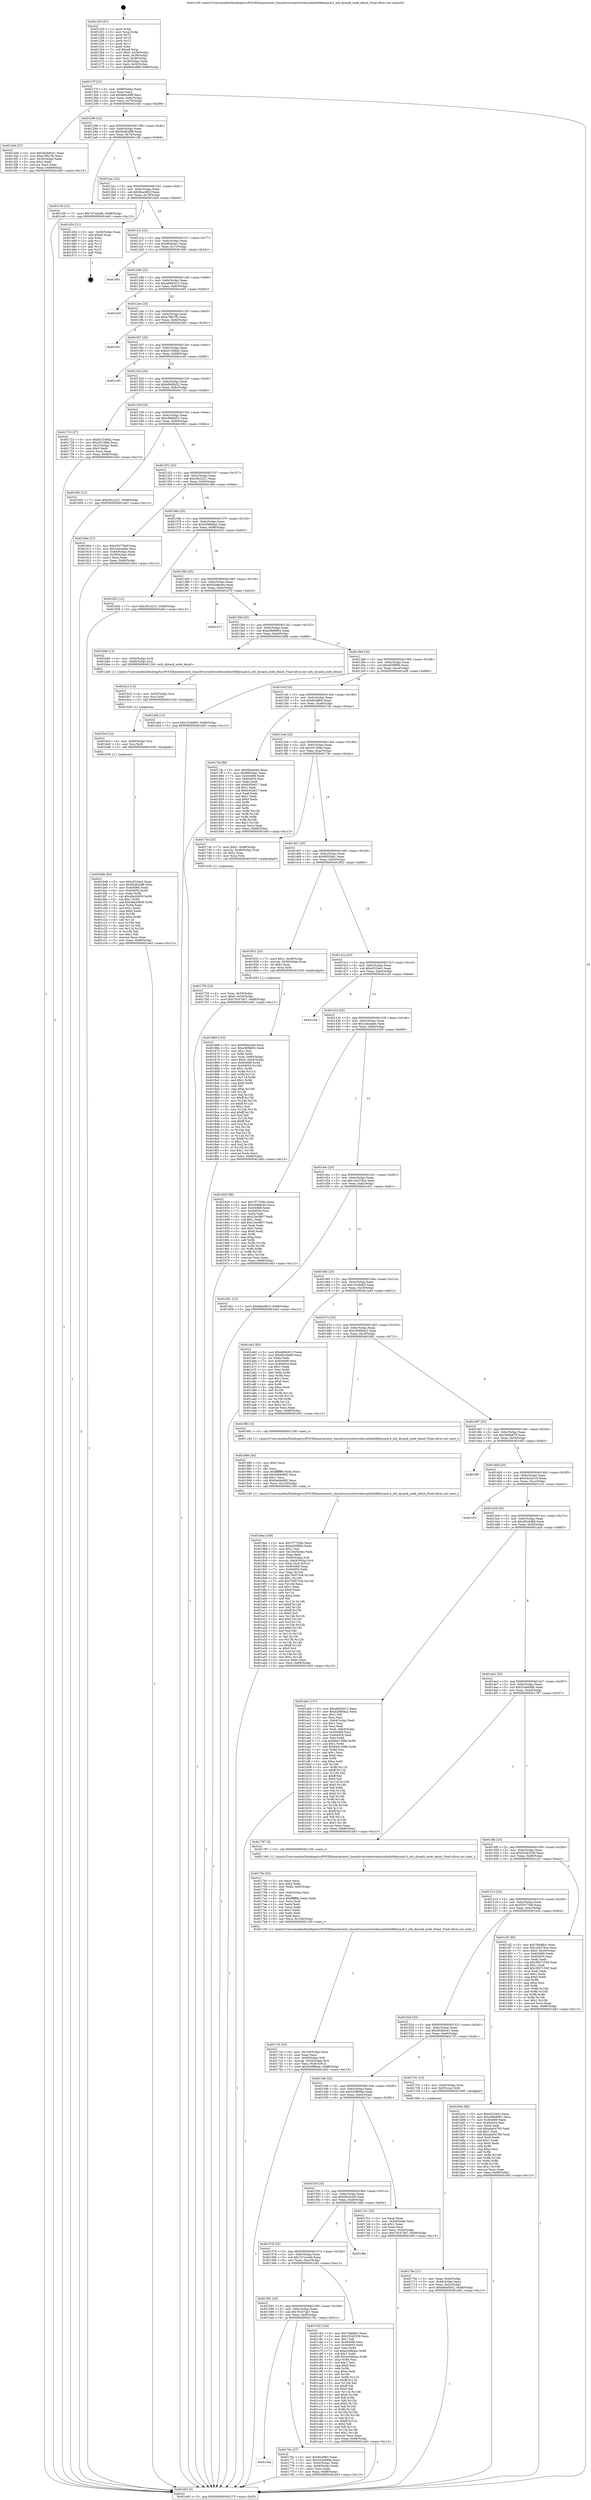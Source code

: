 digraph "0x401250" {
  label = "0x401250 (/mnt/c/Users/mathe/Desktop/tcc/POCII/binaries/extr_linuxdriversnetwirelessathath9kdynack.h_ath_dynack_node_deinit_Final-ollvm.out::main(0))"
  labelloc = "t"
  node[shape=record]

  Entry [label="",width=0.3,height=0.3,shape=circle,fillcolor=black,style=filled]
  "0x40127f" [label="{
     0x40127f [23]\l
     | [instrs]\l
     &nbsp;&nbsp;0x40127f \<+3\>: mov -0x68(%rbp),%eax\l
     &nbsp;&nbsp;0x401282 \<+2\>: mov %eax,%ecx\l
     &nbsp;&nbsp;0x401284 \<+6\>: sub $0x8e6cd9ff,%ecx\l
     &nbsp;&nbsp;0x40128a \<+3\>: mov %eax,-0x6c(%rbp)\l
     &nbsp;&nbsp;0x40128d \<+3\>: mov %ecx,-0x70(%rbp)\l
     &nbsp;&nbsp;0x401290 \<+6\>: je 00000000004015e6 \<main+0x396\>\l
  }"]
  "0x4015e6" [label="{
     0x4015e6 [27]\l
     | [instrs]\l
     &nbsp;&nbsp;0x4015e6 \<+5\>: mov $0x563b9c41,%eax\l
     &nbsp;&nbsp;0x4015eb \<+5\>: mov $0xa7f8a7fb,%ecx\l
     &nbsp;&nbsp;0x4015f0 \<+3\>: mov -0x30(%rbp),%edx\l
     &nbsp;&nbsp;0x4015f3 \<+3\>: cmp $0x2,%edx\l
     &nbsp;&nbsp;0x4015f6 \<+3\>: cmovne %ecx,%eax\l
     &nbsp;&nbsp;0x4015f9 \<+3\>: mov %eax,-0x68(%rbp)\l
     &nbsp;&nbsp;0x4015fc \<+5\>: jmp 0000000000401e63 \<main+0xc13\>\l
  }"]
  "0x401296" [label="{
     0x401296 [22]\l
     | [instrs]\l
     &nbsp;&nbsp;0x401296 \<+5\>: jmp 000000000040129b \<main+0x4b\>\l
     &nbsp;&nbsp;0x40129b \<+3\>: mov -0x6c(%rbp),%eax\l
     &nbsp;&nbsp;0x40129e \<+5\>: sub $0x92db3df8,%eax\l
     &nbsp;&nbsp;0x4012a3 \<+3\>: mov %eax,-0x74(%rbp)\l
     &nbsp;&nbsp;0x4012a6 \<+6\>: je 0000000000401c39 \<main+0x9e9\>\l
  }"]
  "0x401e63" [label="{
     0x401e63 [5]\l
     | [instrs]\l
     &nbsp;&nbsp;0x401e63 \<+5\>: jmp 000000000040127f \<main+0x2f\>\l
  }"]
  "0x401250" [label="{
     0x401250 [47]\l
     | [instrs]\l
     &nbsp;&nbsp;0x401250 \<+1\>: push %rbp\l
     &nbsp;&nbsp;0x401251 \<+3\>: mov %rsp,%rbp\l
     &nbsp;&nbsp;0x401254 \<+2\>: push %r15\l
     &nbsp;&nbsp;0x401256 \<+2\>: push %r14\l
     &nbsp;&nbsp;0x401258 \<+2\>: push %r13\l
     &nbsp;&nbsp;0x40125a \<+2\>: push %r12\l
     &nbsp;&nbsp;0x40125c \<+1\>: push %rbx\l
     &nbsp;&nbsp;0x40125d \<+7\>: sub $0xe8,%rsp\l
     &nbsp;&nbsp;0x401264 \<+7\>: movl $0x0,-0x34(%rbp)\l
     &nbsp;&nbsp;0x40126b \<+3\>: mov %edi,-0x38(%rbp)\l
     &nbsp;&nbsp;0x40126e \<+4\>: mov %rsi,-0x40(%rbp)\l
     &nbsp;&nbsp;0x401272 \<+3\>: mov -0x38(%rbp),%edi\l
     &nbsp;&nbsp;0x401275 \<+3\>: mov %edi,-0x30(%rbp)\l
     &nbsp;&nbsp;0x401278 \<+7\>: movl $0x8e6cd9ff,-0x68(%rbp)\l
  }"]
  Exit [label="",width=0.3,height=0.3,shape=circle,fillcolor=black,style=filled,peripheries=2]
  "0x401c39" [label="{
     0x401c39 [12]\l
     | [instrs]\l
     &nbsp;&nbsp;0x401c39 \<+7\>: movl $0x747acb4b,-0x68(%rbp)\l
     &nbsp;&nbsp;0x401c40 \<+5\>: jmp 0000000000401e63 \<main+0xc13\>\l
  }"]
  "0x4012ac" [label="{
     0x4012ac [22]\l
     | [instrs]\l
     &nbsp;&nbsp;0x4012ac \<+5\>: jmp 00000000004012b1 \<main+0x61\>\l
     &nbsp;&nbsp;0x4012b1 \<+3\>: mov -0x6c(%rbp),%eax\l
     &nbsp;&nbsp;0x4012b4 \<+5\>: sub $0x9bac861f,%eax\l
     &nbsp;&nbsp;0x4012b9 \<+3\>: mov %eax,-0x78(%rbp)\l
     &nbsp;&nbsp;0x4012bc \<+6\>: je 0000000000401d5d \<main+0xb0d\>\l
  }"]
  "0x401bdb" [label="{
     0x401bdb [94]\l
     | [instrs]\l
     &nbsp;&nbsp;0x401bdb \<+5\>: mov $0xe533de3,%eax\l
     &nbsp;&nbsp;0x401be0 \<+5\>: mov $0x92db3df8,%ecx\l
     &nbsp;&nbsp;0x401be5 \<+7\>: mov 0x404068,%edx\l
     &nbsp;&nbsp;0x401bec \<+8\>: mov 0x404054,%r8d\l
     &nbsp;&nbsp;0x401bf4 \<+3\>: mov %edx,%r9d\l
     &nbsp;&nbsp;0x401bf7 \<+7\>: sub $0x48a20659,%r9d\l
     &nbsp;&nbsp;0x401bfe \<+4\>: sub $0x1,%r9d\l
     &nbsp;&nbsp;0x401c02 \<+7\>: add $0x48a20659,%r9d\l
     &nbsp;&nbsp;0x401c09 \<+4\>: imul %r9d,%edx\l
     &nbsp;&nbsp;0x401c0d \<+3\>: and $0x1,%edx\l
     &nbsp;&nbsp;0x401c10 \<+3\>: cmp $0x0,%edx\l
     &nbsp;&nbsp;0x401c13 \<+4\>: sete %r10b\l
     &nbsp;&nbsp;0x401c17 \<+4\>: cmp $0xa,%r8d\l
     &nbsp;&nbsp;0x401c1b \<+4\>: setl %r11b\l
     &nbsp;&nbsp;0x401c1f \<+3\>: mov %r10b,%bl\l
     &nbsp;&nbsp;0x401c22 \<+3\>: and %r11b,%bl\l
     &nbsp;&nbsp;0x401c25 \<+3\>: xor %r11b,%r10b\l
     &nbsp;&nbsp;0x401c28 \<+3\>: or %r10b,%bl\l
     &nbsp;&nbsp;0x401c2b \<+3\>: test $0x1,%bl\l
     &nbsp;&nbsp;0x401c2e \<+3\>: cmovne %ecx,%eax\l
     &nbsp;&nbsp;0x401c31 \<+3\>: mov %eax,-0x68(%rbp)\l
     &nbsp;&nbsp;0x401c34 \<+5\>: jmp 0000000000401e63 \<main+0xc13\>\l
  }"]
  "0x401d5d" [label="{
     0x401d5d [21]\l
     | [instrs]\l
     &nbsp;&nbsp;0x401d5d \<+3\>: mov -0x34(%rbp),%eax\l
     &nbsp;&nbsp;0x401d60 \<+7\>: add $0xe8,%rsp\l
     &nbsp;&nbsp;0x401d67 \<+1\>: pop %rbx\l
     &nbsp;&nbsp;0x401d68 \<+2\>: pop %r12\l
     &nbsp;&nbsp;0x401d6a \<+2\>: pop %r13\l
     &nbsp;&nbsp;0x401d6c \<+2\>: pop %r14\l
     &nbsp;&nbsp;0x401d6e \<+2\>: pop %r15\l
     &nbsp;&nbsp;0x401d70 \<+1\>: pop %rbp\l
     &nbsp;&nbsp;0x401d71 \<+1\>: ret\l
  }"]
  "0x4012c2" [label="{
     0x4012c2 [22]\l
     | [instrs]\l
     &nbsp;&nbsp;0x4012c2 \<+5\>: jmp 00000000004012c7 \<main+0x77\>\l
     &nbsp;&nbsp;0x4012c7 \<+3\>: mov -0x6c(%rbp),%eax\l
     &nbsp;&nbsp;0x4012ca \<+5\>: sub $0x9fc6cea1,%eax\l
     &nbsp;&nbsp;0x4012cf \<+3\>: mov %eax,-0x7c(%rbp)\l
     &nbsp;&nbsp;0x4012d2 \<+6\>: je 0000000000401691 \<main+0x441\>\l
  }"]
  "0x401bcf" [label="{
     0x401bcf [12]\l
     | [instrs]\l
     &nbsp;&nbsp;0x401bcf \<+4\>: mov -0x60(%rbp),%rsi\l
     &nbsp;&nbsp;0x401bd3 \<+3\>: mov %rsi,%rdi\l
     &nbsp;&nbsp;0x401bd6 \<+5\>: call 0000000000401030 \<free@plt\>\l
     | [calls]\l
     &nbsp;&nbsp;0x401030 \{1\} (unknown)\l
  }"]
  "0x401691" [label="{
     0x401691\l
  }", style=dashed]
  "0x4012d8" [label="{
     0x4012d8 [22]\l
     | [instrs]\l
     &nbsp;&nbsp;0x4012d8 \<+5\>: jmp 00000000004012dd \<main+0x8d\>\l
     &nbsp;&nbsp;0x4012dd \<+3\>: mov -0x6c(%rbp),%eax\l
     &nbsp;&nbsp;0x4012e0 \<+5\>: sub $0xa66dc612,%eax\l
     &nbsp;&nbsp;0x4012e5 \<+3\>: mov %eax,-0x80(%rbp)\l
     &nbsp;&nbsp;0x4012e8 \<+6\>: je 0000000000401e05 \<main+0xbb5\>\l
  }"]
  "0x401bc3" [label="{
     0x401bc3 [12]\l
     | [instrs]\l
     &nbsp;&nbsp;0x401bc3 \<+4\>: mov -0x50(%rbp),%rsi\l
     &nbsp;&nbsp;0x401bc7 \<+3\>: mov %rsi,%rdi\l
     &nbsp;&nbsp;0x401bca \<+5\>: call 0000000000401030 \<free@plt\>\l
     | [calls]\l
     &nbsp;&nbsp;0x401030 \{1\} (unknown)\l
  }"]
  "0x401e05" [label="{
     0x401e05\l
  }", style=dashed]
  "0x4012ee" [label="{
     0x4012ee [25]\l
     | [instrs]\l
     &nbsp;&nbsp;0x4012ee \<+5\>: jmp 00000000004012f3 \<main+0xa3\>\l
     &nbsp;&nbsp;0x4012f3 \<+3\>: mov -0x6c(%rbp),%eax\l
     &nbsp;&nbsp;0x4012f6 \<+5\>: sub $0xa7f8a7fb,%eax\l
     &nbsp;&nbsp;0x4012fb \<+6\>: mov %eax,-0x84(%rbp)\l
     &nbsp;&nbsp;0x401301 \<+6\>: je 0000000000401601 \<main+0x3b1\>\l
  }"]
  "0x4019ae" [label="{
     0x4019ae [168]\l
     | [instrs]\l
     &nbsp;&nbsp;0x4019ae \<+5\>: mov $0x7f77556c,%ecx\l
     &nbsp;&nbsp;0x4019b3 \<+5\>: mov $0xe63f9f5b,%edx\l
     &nbsp;&nbsp;0x4019b8 \<+3\>: mov $0x1,%sil\l
     &nbsp;&nbsp;0x4019bb \<+6\>: mov -0x104(%rbp),%edi\l
     &nbsp;&nbsp;0x4019c1 \<+3\>: imul %eax,%edi\l
     &nbsp;&nbsp;0x4019c4 \<+4\>: mov -0x60(%rbp),%r8\l
     &nbsp;&nbsp;0x4019c8 \<+4\>: movslq -0x64(%rbp),%r9\l
     &nbsp;&nbsp;0x4019cc \<+4\>: mov %edi,(%r8,%r9,4)\l
     &nbsp;&nbsp;0x4019d0 \<+7\>: mov 0x404068,%eax\l
     &nbsp;&nbsp;0x4019d7 \<+7\>: mov 0x404054,%edi\l
     &nbsp;&nbsp;0x4019de \<+3\>: mov %eax,%r10d\l
     &nbsp;&nbsp;0x4019e1 \<+7\>: sub $0x70d575c6,%r10d\l
     &nbsp;&nbsp;0x4019e8 \<+4\>: sub $0x1,%r10d\l
     &nbsp;&nbsp;0x4019ec \<+7\>: add $0x70d575c6,%r10d\l
     &nbsp;&nbsp;0x4019f3 \<+4\>: imul %r10d,%eax\l
     &nbsp;&nbsp;0x4019f7 \<+3\>: and $0x1,%eax\l
     &nbsp;&nbsp;0x4019fa \<+3\>: cmp $0x0,%eax\l
     &nbsp;&nbsp;0x4019fd \<+4\>: sete %r11b\l
     &nbsp;&nbsp;0x401a01 \<+3\>: cmp $0xa,%edi\l
     &nbsp;&nbsp;0x401a04 \<+3\>: setl %bl\l
     &nbsp;&nbsp;0x401a07 \<+3\>: mov %r11b,%r14b\l
     &nbsp;&nbsp;0x401a0a \<+4\>: xor $0xff,%r14b\l
     &nbsp;&nbsp;0x401a0e \<+3\>: mov %bl,%r15b\l
     &nbsp;&nbsp;0x401a11 \<+4\>: xor $0xff,%r15b\l
     &nbsp;&nbsp;0x401a15 \<+4\>: xor $0x0,%sil\l
     &nbsp;&nbsp;0x401a19 \<+3\>: mov %r14b,%r12b\l
     &nbsp;&nbsp;0x401a1c \<+4\>: and $0x0,%r12b\l
     &nbsp;&nbsp;0x401a20 \<+3\>: and %sil,%r11b\l
     &nbsp;&nbsp;0x401a23 \<+3\>: mov %r15b,%r13b\l
     &nbsp;&nbsp;0x401a26 \<+4\>: and $0x0,%r13b\l
     &nbsp;&nbsp;0x401a2a \<+3\>: and %sil,%bl\l
     &nbsp;&nbsp;0x401a2d \<+3\>: or %r11b,%r12b\l
     &nbsp;&nbsp;0x401a30 \<+3\>: or %bl,%r13b\l
     &nbsp;&nbsp;0x401a33 \<+3\>: xor %r13b,%r12b\l
     &nbsp;&nbsp;0x401a36 \<+3\>: or %r15b,%r14b\l
     &nbsp;&nbsp;0x401a39 \<+4\>: xor $0xff,%r14b\l
     &nbsp;&nbsp;0x401a3d \<+4\>: or $0x0,%sil\l
     &nbsp;&nbsp;0x401a41 \<+3\>: and %sil,%r14b\l
     &nbsp;&nbsp;0x401a44 \<+3\>: or %r14b,%r12b\l
     &nbsp;&nbsp;0x401a47 \<+4\>: test $0x1,%r12b\l
     &nbsp;&nbsp;0x401a4b \<+3\>: cmovne %edx,%ecx\l
     &nbsp;&nbsp;0x401a4e \<+3\>: mov %ecx,-0x68(%rbp)\l
     &nbsp;&nbsp;0x401a51 \<+5\>: jmp 0000000000401e63 \<main+0xc13\>\l
  }"]
  "0x401601" [label="{
     0x401601\l
  }", style=dashed]
  "0x401307" [label="{
     0x401307 [25]\l
     | [instrs]\l
     &nbsp;&nbsp;0x401307 \<+5\>: jmp 000000000040130c \<main+0xbc\>\l
     &nbsp;&nbsp;0x40130c \<+3\>: mov -0x6c(%rbp),%eax\l
     &nbsp;&nbsp;0x40130f \<+5\>: sub $0xb51548d2,%eax\l
     &nbsp;&nbsp;0x401314 \<+6\>: mov %eax,-0x88(%rbp)\l
     &nbsp;&nbsp;0x40131a \<+6\>: je 0000000000401c45 \<main+0x9f5\>\l
  }"]
  "0x401986" [label="{
     0x401986 [40]\l
     | [instrs]\l
     &nbsp;&nbsp;0x401986 \<+5\>: mov $0x2,%ecx\l
     &nbsp;&nbsp;0x40198b \<+1\>: cltd\l
     &nbsp;&nbsp;0x40198c \<+2\>: idiv %ecx\l
     &nbsp;&nbsp;0x40198e \<+6\>: imul $0xfffffffe,%edx,%ecx\l
     &nbsp;&nbsp;0x401994 \<+6\>: add $0x5ed4e982,%ecx\l
     &nbsp;&nbsp;0x40199a \<+3\>: add $0x1,%ecx\l
     &nbsp;&nbsp;0x40199d \<+6\>: sub $0x5ed4e982,%ecx\l
     &nbsp;&nbsp;0x4019a3 \<+6\>: mov %ecx,-0x104(%rbp)\l
     &nbsp;&nbsp;0x4019a9 \<+5\>: call 0000000000401160 \<next_i\>\l
     | [calls]\l
     &nbsp;&nbsp;0x401160 \{1\} (/mnt/c/Users/mathe/Desktop/tcc/POCII/binaries/extr_linuxdriversnetwirelessathath9kdynack.h_ath_dynack_node_deinit_Final-ollvm.out::next_i)\l
  }"]
  "0x401c45" [label="{
     0x401c45\l
  }", style=dashed]
  "0x401320" [label="{
     0x401320 [25]\l
     | [instrs]\l
     &nbsp;&nbsp;0x401320 \<+5\>: jmp 0000000000401325 \<main+0xd5\>\l
     &nbsp;&nbsp;0x401325 \<+3\>: mov -0x6c(%rbp),%eax\l
     &nbsp;&nbsp;0x401328 \<+5\>: sub $0xbfd45b52,%eax\l
     &nbsp;&nbsp;0x40132d \<+6\>: mov %eax,-0x8c(%rbp)\l
     &nbsp;&nbsp;0x401333 \<+6\>: je 0000000000401723 \<main+0x4d3\>\l
  }"]
  "0x401869" [label="{
     0x401869 [153]\l
     | [instrs]\l
     &nbsp;&nbsp;0x401869 \<+5\>: mov $0x6f4cbcb0,%ecx\l
     &nbsp;&nbsp;0x40186e \<+5\>: mov $0xc90fb652,%edx\l
     &nbsp;&nbsp;0x401873 \<+3\>: mov $0x1,%sil\l
     &nbsp;&nbsp;0x401876 \<+3\>: xor %r8d,%r8d\l
     &nbsp;&nbsp;0x401879 \<+4\>: mov %rax,-0x60(%rbp)\l
     &nbsp;&nbsp;0x40187d \<+7\>: movl $0x0,-0x64(%rbp)\l
     &nbsp;&nbsp;0x401884 \<+8\>: mov 0x404068,%r9d\l
     &nbsp;&nbsp;0x40188c \<+8\>: mov 0x404054,%r10d\l
     &nbsp;&nbsp;0x401894 \<+4\>: sub $0x1,%r8d\l
     &nbsp;&nbsp;0x401898 \<+3\>: mov %r9d,%r11d\l
     &nbsp;&nbsp;0x40189b \<+3\>: add %r8d,%r11d\l
     &nbsp;&nbsp;0x40189e \<+4\>: imul %r11d,%r9d\l
     &nbsp;&nbsp;0x4018a2 \<+4\>: and $0x1,%r9d\l
     &nbsp;&nbsp;0x4018a6 \<+4\>: cmp $0x0,%r9d\l
     &nbsp;&nbsp;0x4018aa \<+3\>: sete %bl\l
     &nbsp;&nbsp;0x4018ad \<+4\>: cmp $0xa,%r10d\l
     &nbsp;&nbsp;0x4018b1 \<+4\>: setl %r14b\l
     &nbsp;&nbsp;0x4018b5 \<+3\>: mov %bl,%r15b\l
     &nbsp;&nbsp;0x4018b8 \<+4\>: xor $0xff,%r15b\l
     &nbsp;&nbsp;0x4018bc \<+3\>: mov %r14b,%r12b\l
     &nbsp;&nbsp;0x4018bf \<+4\>: xor $0xff,%r12b\l
     &nbsp;&nbsp;0x4018c3 \<+4\>: xor $0x1,%sil\l
     &nbsp;&nbsp;0x4018c7 \<+3\>: mov %r15b,%r13b\l
     &nbsp;&nbsp;0x4018ca \<+4\>: and $0xff,%r13b\l
     &nbsp;&nbsp;0x4018ce \<+3\>: and %sil,%bl\l
     &nbsp;&nbsp;0x4018d1 \<+3\>: mov %r12b,%al\l
     &nbsp;&nbsp;0x4018d4 \<+2\>: and $0xff,%al\l
     &nbsp;&nbsp;0x4018d6 \<+3\>: and %sil,%r14b\l
     &nbsp;&nbsp;0x4018d9 \<+3\>: or %bl,%r13b\l
     &nbsp;&nbsp;0x4018dc \<+3\>: or %r14b,%al\l
     &nbsp;&nbsp;0x4018df \<+3\>: xor %al,%r13b\l
     &nbsp;&nbsp;0x4018e2 \<+3\>: or %r12b,%r15b\l
     &nbsp;&nbsp;0x4018e5 \<+4\>: xor $0xff,%r15b\l
     &nbsp;&nbsp;0x4018e9 \<+4\>: or $0x1,%sil\l
     &nbsp;&nbsp;0x4018ed \<+3\>: and %sil,%r15b\l
     &nbsp;&nbsp;0x4018f0 \<+3\>: or %r15b,%r13b\l
     &nbsp;&nbsp;0x4018f3 \<+4\>: test $0x1,%r13b\l
     &nbsp;&nbsp;0x4018f7 \<+3\>: cmovne %edx,%ecx\l
     &nbsp;&nbsp;0x4018fa \<+3\>: mov %ecx,-0x68(%rbp)\l
     &nbsp;&nbsp;0x4018fd \<+5\>: jmp 0000000000401e63 \<main+0xc13\>\l
  }"]
  "0x401723" [label="{
     0x401723 [27]\l
     | [instrs]\l
     &nbsp;&nbsp;0x401723 \<+5\>: mov $0xb51548d2,%eax\l
     &nbsp;&nbsp;0x401728 \<+5\>: mov $0x201368a,%ecx\l
     &nbsp;&nbsp;0x40172d \<+3\>: mov -0x2c(%rbp),%edx\l
     &nbsp;&nbsp;0x401730 \<+3\>: cmp $0x0,%edx\l
     &nbsp;&nbsp;0x401733 \<+3\>: cmove %ecx,%eax\l
     &nbsp;&nbsp;0x401736 \<+3\>: mov %eax,-0x68(%rbp)\l
     &nbsp;&nbsp;0x401739 \<+5\>: jmp 0000000000401e63 \<main+0xc13\>\l
  }"]
  "0x401339" [label="{
     0x401339 [25]\l
     | [instrs]\l
     &nbsp;&nbsp;0x401339 \<+5\>: jmp 000000000040133e \<main+0xee\>\l
     &nbsp;&nbsp;0x40133e \<+3\>: mov -0x6c(%rbp),%eax\l
     &nbsp;&nbsp;0x401341 \<+5\>: sub $0xc90fb652,%eax\l
     &nbsp;&nbsp;0x401346 \<+6\>: mov %eax,-0x90(%rbp)\l
     &nbsp;&nbsp;0x40134c \<+6\>: je 0000000000401902 \<main+0x6b2\>\l
  }"]
  "0x4017c0" [label="{
     0x4017c0 [33]\l
     | [instrs]\l
     &nbsp;&nbsp;0x4017c0 \<+6\>: mov -0x100(%rbp),%ecx\l
     &nbsp;&nbsp;0x4017c6 \<+3\>: imul %eax,%ecx\l
     &nbsp;&nbsp;0x4017c9 \<+4\>: mov -0x50(%rbp),%r8\l
     &nbsp;&nbsp;0x4017cd \<+4\>: movslq -0x54(%rbp),%r9\l
     &nbsp;&nbsp;0x4017d1 \<+4\>: mov %ecx,(%r8,%r9,4)\l
     &nbsp;&nbsp;0x4017d5 \<+7\>: movl $0x5c0980ae,-0x68(%rbp)\l
     &nbsp;&nbsp;0x4017dc \<+5\>: jmp 0000000000401e63 \<main+0xc13\>\l
  }"]
  "0x401902" [label="{
     0x401902 [12]\l
     | [instrs]\l
     &nbsp;&nbsp;0x401902 \<+7\>: movl $0xcf5c2221,-0x68(%rbp)\l
     &nbsp;&nbsp;0x401909 \<+5\>: jmp 0000000000401e63 \<main+0xc13\>\l
  }"]
  "0x401352" [label="{
     0x401352 [25]\l
     | [instrs]\l
     &nbsp;&nbsp;0x401352 \<+5\>: jmp 0000000000401357 \<main+0x107\>\l
     &nbsp;&nbsp;0x401357 \<+3\>: mov -0x6c(%rbp),%eax\l
     &nbsp;&nbsp;0x40135a \<+5\>: sub $0xcf5c2221,%eax\l
     &nbsp;&nbsp;0x40135f \<+6\>: mov %eax,-0x94(%rbp)\l
     &nbsp;&nbsp;0x401365 \<+6\>: je 000000000040190e \<main+0x6be\>\l
  }"]
  "0x40178c" [label="{
     0x40178c [52]\l
     | [instrs]\l
     &nbsp;&nbsp;0x40178c \<+2\>: xor %ecx,%ecx\l
     &nbsp;&nbsp;0x40178e \<+5\>: mov $0x2,%edx\l
     &nbsp;&nbsp;0x401793 \<+6\>: mov %edx,-0xfc(%rbp)\l
     &nbsp;&nbsp;0x401799 \<+1\>: cltd\l
     &nbsp;&nbsp;0x40179a \<+6\>: mov -0xfc(%rbp),%esi\l
     &nbsp;&nbsp;0x4017a0 \<+2\>: idiv %esi\l
     &nbsp;&nbsp;0x4017a2 \<+6\>: imul $0xfffffffe,%edx,%edx\l
     &nbsp;&nbsp;0x4017a8 \<+2\>: mov %ecx,%edi\l
     &nbsp;&nbsp;0x4017aa \<+2\>: sub %edx,%edi\l
     &nbsp;&nbsp;0x4017ac \<+2\>: mov %ecx,%edx\l
     &nbsp;&nbsp;0x4017ae \<+3\>: sub $0x1,%edx\l
     &nbsp;&nbsp;0x4017b1 \<+2\>: add %edx,%edi\l
     &nbsp;&nbsp;0x4017b3 \<+2\>: sub %edi,%ecx\l
     &nbsp;&nbsp;0x4017b5 \<+6\>: mov %ecx,-0x100(%rbp)\l
     &nbsp;&nbsp;0x4017bb \<+5\>: call 0000000000401160 \<next_i\>\l
     | [calls]\l
     &nbsp;&nbsp;0x401160 \{1\} (/mnt/c/Users/mathe/Desktop/tcc/POCII/binaries/extr_linuxdriversnetwirelessathath9kdynack.h_ath_dynack_node_deinit_Final-ollvm.out::next_i)\l
  }"]
  "0x40190e" [label="{
     0x40190e [27]\l
     | [instrs]\l
     &nbsp;&nbsp;0x40190e \<+5\>: mov $0x5597784f,%eax\l
     &nbsp;&nbsp;0x401913 \<+5\>: mov $0x1adcaade,%ecx\l
     &nbsp;&nbsp;0x401918 \<+3\>: mov -0x64(%rbp),%edx\l
     &nbsp;&nbsp;0x40191b \<+3\>: cmp -0x58(%rbp),%edx\l
     &nbsp;&nbsp;0x40191e \<+3\>: cmovl %ecx,%eax\l
     &nbsp;&nbsp;0x401921 \<+3\>: mov %eax,-0x68(%rbp)\l
     &nbsp;&nbsp;0x401924 \<+5\>: jmp 0000000000401e63 \<main+0xc13\>\l
  }"]
  "0x40136b" [label="{
     0x40136b [25]\l
     | [instrs]\l
     &nbsp;&nbsp;0x40136b \<+5\>: jmp 0000000000401370 \<main+0x120\>\l
     &nbsp;&nbsp;0x401370 \<+3\>: mov -0x6c(%rbp),%eax\l
     &nbsp;&nbsp;0x401373 \<+5\>: sub $0xd2886da2,%eax\l
     &nbsp;&nbsp;0x401378 \<+6\>: mov %eax,-0x98(%rbp)\l
     &nbsp;&nbsp;0x40137e \<+6\>: je 0000000000401b52 \<main+0x902\>\l
  }"]
  "0x4015aa" [label="{
     0x4015aa\l
  }", style=dashed]
  "0x401b52" [label="{
     0x401b52 [12]\l
     | [instrs]\l
     &nbsp;&nbsp;0x401b52 \<+7\>: movl $0xcf5c2221,-0x68(%rbp)\l
     &nbsp;&nbsp;0x401b59 \<+5\>: jmp 0000000000401e63 \<main+0xc13\>\l
  }"]
  "0x401384" [label="{
     0x401384 [25]\l
     | [instrs]\l
     &nbsp;&nbsp;0x401384 \<+5\>: jmp 0000000000401389 \<main+0x139\>\l
     &nbsp;&nbsp;0x401389 \<+3\>: mov -0x6c(%rbp),%eax\l
     &nbsp;&nbsp;0x40138c \<+5\>: sub $0xd3a8e4ee,%eax\l
     &nbsp;&nbsp;0x401391 \<+6\>: mov %eax,-0x9c(%rbp)\l
     &nbsp;&nbsp;0x401397 \<+6\>: je 0000000000401d72 \<main+0xb22\>\l
  }"]
  "0x40176c" [label="{
     0x40176c [27]\l
     | [instrs]\l
     &nbsp;&nbsp;0x40176c \<+5\>: mov $0xfdc4ffe5,%eax\l
     &nbsp;&nbsp;0x401771 \<+5\>: mov $0x524e69db,%ecx\l
     &nbsp;&nbsp;0x401776 \<+3\>: mov -0x54(%rbp),%edx\l
     &nbsp;&nbsp;0x401779 \<+3\>: cmp -0x48(%rbp),%edx\l
     &nbsp;&nbsp;0x40177c \<+3\>: cmovl %ecx,%eax\l
     &nbsp;&nbsp;0x40177f \<+3\>: mov %eax,-0x68(%rbp)\l
     &nbsp;&nbsp;0x401782 \<+5\>: jmp 0000000000401e63 \<main+0xc13\>\l
  }"]
  "0x401d72" [label="{
     0x401d72\l
  }", style=dashed]
  "0x40139d" [label="{
     0x40139d [25]\l
     | [instrs]\l
     &nbsp;&nbsp;0x40139d \<+5\>: jmp 00000000004013a2 \<main+0x152\>\l
     &nbsp;&nbsp;0x4013a2 \<+3\>: mov -0x6c(%rbp),%eax\l
     &nbsp;&nbsp;0x4013a5 \<+5\>: sub $0xe08e8962,%eax\l
     &nbsp;&nbsp;0x4013aa \<+6\>: mov %eax,-0xa0(%rbp)\l
     &nbsp;&nbsp;0x4013b0 \<+6\>: je 0000000000401bb6 \<main+0x966\>\l
  }"]
  "0x401591" [label="{
     0x401591 [25]\l
     | [instrs]\l
     &nbsp;&nbsp;0x401591 \<+5\>: jmp 0000000000401596 \<main+0x346\>\l
     &nbsp;&nbsp;0x401596 \<+3\>: mov -0x6c(%rbp),%eax\l
     &nbsp;&nbsp;0x401599 \<+5\>: sub $0x79167ab7,%eax\l
     &nbsp;&nbsp;0x40159e \<+6\>: mov %eax,-0xf0(%rbp)\l
     &nbsp;&nbsp;0x4015a4 \<+6\>: je 000000000040176c \<main+0x51c\>\l
  }"]
  "0x401bb6" [label="{
     0x401bb6 [13]\l
     | [instrs]\l
     &nbsp;&nbsp;0x401bb6 \<+4\>: mov -0x50(%rbp),%rdi\l
     &nbsp;&nbsp;0x401bba \<+4\>: mov -0x60(%rbp),%rsi\l
     &nbsp;&nbsp;0x401bbe \<+5\>: call 0000000000401240 \<ath_dynack_node_deinit\>\l
     | [calls]\l
     &nbsp;&nbsp;0x401240 \{1\} (/mnt/c/Users/mathe/Desktop/tcc/POCII/binaries/extr_linuxdriversnetwirelessathath9kdynack.h_ath_dynack_node_deinit_Final-ollvm.out::ath_dynack_node_deinit)\l
  }"]
  "0x4013b6" [label="{
     0x4013b6 [25]\l
     | [instrs]\l
     &nbsp;&nbsp;0x4013b6 \<+5\>: jmp 00000000004013bb \<main+0x16b\>\l
     &nbsp;&nbsp;0x4013bb \<+3\>: mov -0x6c(%rbp),%eax\l
     &nbsp;&nbsp;0x4013be \<+5\>: sub $0xe63f9f5b,%eax\l
     &nbsp;&nbsp;0x4013c3 \<+6\>: mov %eax,-0xa4(%rbp)\l
     &nbsp;&nbsp;0x4013c9 \<+6\>: je 0000000000401a56 \<main+0x806\>\l
  }"]
  "0x401c62" [label="{
     0x401c62 [144]\l
     | [instrs]\l
     &nbsp;&nbsp;0x401c62 \<+5\>: mov $0x7befdfcc,%eax\l
     &nbsp;&nbsp;0x401c67 \<+5\>: mov $0x53342539,%ecx\l
     &nbsp;&nbsp;0x401c6c \<+2\>: mov $0x1,%dl\l
     &nbsp;&nbsp;0x401c6e \<+7\>: mov 0x404068,%esi\l
     &nbsp;&nbsp;0x401c75 \<+7\>: mov 0x404054,%edi\l
     &nbsp;&nbsp;0x401c7c \<+3\>: mov %esi,%r8d\l
     &nbsp;&nbsp;0x401c7f \<+7\>: sub $0xec0dbeac,%r8d\l
     &nbsp;&nbsp;0x401c86 \<+4\>: sub $0x1,%r8d\l
     &nbsp;&nbsp;0x401c8a \<+7\>: add $0xec0dbeac,%r8d\l
     &nbsp;&nbsp;0x401c91 \<+4\>: imul %r8d,%esi\l
     &nbsp;&nbsp;0x401c95 \<+3\>: and $0x1,%esi\l
     &nbsp;&nbsp;0x401c98 \<+3\>: cmp $0x0,%esi\l
     &nbsp;&nbsp;0x401c9b \<+4\>: sete %r9b\l
     &nbsp;&nbsp;0x401c9f \<+3\>: cmp $0xa,%edi\l
     &nbsp;&nbsp;0x401ca2 \<+4\>: setl %r10b\l
     &nbsp;&nbsp;0x401ca6 \<+3\>: mov %r9b,%r11b\l
     &nbsp;&nbsp;0x401ca9 \<+4\>: xor $0xff,%r11b\l
     &nbsp;&nbsp;0x401cad \<+3\>: mov %r10b,%bl\l
     &nbsp;&nbsp;0x401cb0 \<+3\>: xor $0xff,%bl\l
     &nbsp;&nbsp;0x401cb3 \<+3\>: xor $0x0,%dl\l
     &nbsp;&nbsp;0x401cb6 \<+3\>: mov %r11b,%r14b\l
     &nbsp;&nbsp;0x401cb9 \<+4\>: and $0x0,%r14b\l
     &nbsp;&nbsp;0x401cbd \<+3\>: and %dl,%r9b\l
     &nbsp;&nbsp;0x401cc0 \<+3\>: mov %bl,%r15b\l
     &nbsp;&nbsp;0x401cc3 \<+4\>: and $0x0,%r15b\l
     &nbsp;&nbsp;0x401cc7 \<+3\>: and %dl,%r10b\l
     &nbsp;&nbsp;0x401cca \<+3\>: or %r9b,%r14b\l
     &nbsp;&nbsp;0x401ccd \<+3\>: or %r10b,%r15b\l
     &nbsp;&nbsp;0x401cd0 \<+3\>: xor %r15b,%r14b\l
     &nbsp;&nbsp;0x401cd3 \<+3\>: or %bl,%r11b\l
     &nbsp;&nbsp;0x401cd6 \<+4\>: xor $0xff,%r11b\l
     &nbsp;&nbsp;0x401cda \<+3\>: or $0x0,%dl\l
     &nbsp;&nbsp;0x401cdd \<+3\>: and %dl,%r11b\l
     &nbsp;&nbsp;0x401ce0 \<+3\>: or %r11b,%r14b\l
     &nbsp;&nbsp;0x401ce3 \<+4\>: test $0x1,%r14b\l
     &nbsp;&nbsp;0x401ce7 \<+3\>: cmovne %ecx,%eax\l
     &nbsp;&nbsp;0x401cea \<+3\>: mov %eax,-0x68(%rbp)\l
     &nbsp;&nbsp;0x401ced \<+5\>: jmp 0000000000401e63 \<main+0xc13\>\l
  }"]
  "0x401a56" [label="{
     0x401a56 [12]\l
     | [instrs]\l
     &nbsp;&nbsp;0x401a56 \<+7\>: movl $0x1f1e6d65,-0x68(%rbp)\l
     &nbsp;&nbsp;0x401a5d \<+5\>: jmp 0000000000401e63 \<main+0xc13\>\l
  }"]
  "0x4013cf" [label="{
     0x4013cf [25]\l
     | [instrs]\l
     &nbsp;&nbsp;0x4013cf \<+5\>: jmp 00000000004013d4 \<main+0x184\>\l
     &nbsp;&nbsp;0x4013d4 \<+3\>: mov -0x6c(%rbp),%eax\l
     &nbsp;&nbsp;0x4013d7 \<+5\>: sub $0xfdc4ffe5,%eax\l
     &nbsp;&nbsp;0x4013dc \<+6\>: mov %eax,-0xa8(%rbp)\l
     &nbsp;&nbsp;0x4013e2 \<+6\>: je 00000000004017fa \<main+0x5aa\>\l
  }"]
  "0x401578" [label="{
     0x401578 [25]\l
     | [instrs]\l
     &nbsp;&nbsp;0x401578 \<+5\>: jmp 000000000040157d \<main+0x32d\>\l
     &nbsp;&nbsp;0x40157d \<+3\>: mov -0x6c(%rbp),%eax\l
     &nbsp;&nbsp;0x401580 \<+5\>: sub $0x747acb4b,%eax\l
     &nbsp;&nbsp;0x401585 \<+6\>: mov %eax,-0xec(%rbp)\l
     &nbsp;&nbsp;0x40158b \<+6\>: je 0000000000401c62 \<main+0xa12\>\l
  }"]
  "0x4017fa" [label="{
     0x4017fa [88]\l
     | [instrs]\l
     &nbsp;&nbsp;0x4017fa \<+5\>: mov $0x6f4cbcb0,%eax\l
     &nbsp;&nbsp;0x4017ff \<+5\>: mov $0x8855da1,%ecx\l
     &nbsp;&nbsp;0x401804 \<+7\>: mov 0x404068,%edx\l
     &nbsp;&nbsp;0x40180b \<+7\>: mov 0x404054,%esi\l
     &nbsp;&nbsp;0x401812 \<+2\>: mov %edx,%edi\l
     &nbsp;&nbsp;0x401814 \<+6\>: add $0xfc85a617,%edi\l
     &nbsp;&nbsp;0x40181a \<+3\>: sub $0x1,%edi\l
     &nbsp;&nbsp;0x40181d \<+6\>: sub $0xfc85a617,%edi\l
     &nbsp;&nbsp;0x401823 \<+3\>: imul %edi,%edx\l
     &nbsp;&nbsp;0x401826 \<+3\>: and $0x1,%edx\l
     &nbsp;&nbsp;0x401829 \<+3\>: cmp $0x0,%edx\l
     &nbsp;&nbsp;0x40182c \<+4\>: sete %r8b\l
     &nbsp;&nbsp;0x401830 \<+3\>: cmp $0xa,%esi\l
     &nbsp;&nbsp;0x401833 \<+4\>: setl %r9b\l
     &nbsp;&nbsp;0x401837 \<+3\>: mov %r8b,%r10b\l
     &nbsp;&nbsp;0x40183a \<+3\>: and %r9b,%r10b\l
     &nbsp;&nbsp;0x40183d \<+3\>: xor %r9b,%r8b\l
     &nbsp;&nbsp;0x401840 \<+3\>: or %r8b,%r10b\l
     &nbsp;&nbsp;0x401843 \<+4\>: test $0x1,%r10b\l
     &nbsp;&nbsp;0x401847 \<+3\>: cmovne %ecx,%eax\l
     &nbsp;&nbsp;0x40184a \<+3\>: mov %eax,-0x68(%rbp)\l
     &nbsp;&nbsp;0x40184d \<+5\>: jmp 0000000000401e63 \<main+0xc13\>\l
  }"]
  "0x4013e8" [label="{
     0x4013e8 [25]\l
     | [instrs]\l
     &nbsp;&nbsp;0x4013e8 \<+5\>: jmp 00000000004013ed \<main+0x19d\>\l
     &nbsp;&nbsp;0x4013ed \<+3\>: mov -0x6c(%rbp),%eax\l
     &nbsp;&nbsp;0x4013f0 \<+5\>: sub $0x201368a,%eax\l
     &nbsp;&nbsp;0x4013f5 \<+6\>: mov %eax,-0xac(%rbp)\l
     &nbsp;&nbsp;0x4013fb \<+6\>: je 000000000040173e \<main+0x4ee\>\l
  }"]
  "0x401d8a" [label="{
     0x401d8a\l
  }", style=dashed]
  "0x40173e" [label="{
     0x40173e [23]\l
     | [instrs]\l
     &nbsp;&nbsp;0x40173e \<+7\>: movl $0x1,-0x48(%rbp)\l
     &nbsp;&nbsp;0x401745 \<+4\>: movslq -0x48(%rbp),%rax\l
     &nbsp;&nbsp;0x401749 \<+4\>: shl $0x2,%rax\l
     &nbsp;&nbsp;0x40174d \<+3\>: mov %rax,%rdi\l
     &nbsp;&nbsp;0x401750 \<+5\>: call 0000000000401050 \<malloc@plt\>\l
     | [calls]\l
     &nbsp;&nbsp;0x401050 \{1\} (unknown)\l
  }"]
  "0x401401" [label="{
     0x401401 [25]\l
     | [instrs]\l
     &nbsp;&nbsp;0x401401 \<+5\>: jmp 0000000000401406 \<main+0x1b6\>\l
     &nbsp;&nbsp;0x401406 \<+3\>: mov -0x6c(%rbp),%eax\l
     &nbsp;&nbsp;0x401409 \<+5\>: sub $0x8855da1,%eax\l
     &nbsp;&nbsp;0x40140e \<+6\>: mov %eax,-0xb0(%rbp)\l
     &nbsp;&nbsp;0x401414 \<+6\>: je 0000000000401852 \<main+0x602\>\l
  }"]
  "0x40155f" [label="{
     0x40155f [25]\l
     | [instrs]\l
     &nbsp;&nbsp;0x40155f \<+5\>: jmp 0000000000401564 \<main+0x314\>\l
     &nbsp;&nbsp;0x401564 \<+3\>: mov -0x6c(%rbp),%eax\l
     &nbsp;&nbsp;0x401567 \<+5\>: sub $0x6f4cbcb0,%eax\l
     &nbsp;&nbsp;0x40156c \<+6\>: mov %eax,-0xe8(%rbp)\l
     &nbsp;&nbsp;0x401572 \<+6\>: je 0000000000401d8a \<main+0xb3a\>\l
  }"]
  "0x401852" [label="{
     0x401852 [23]\l
     | [instrs]\l
     &nbsp;&nbsp;0x401852 \<+7\>: movl $0x1,-0x58(%rbp)\l
     &nbsp;&nbsp;0x401859 \<+4\>: movslq -0x58(%rbp),%rax\l
     &nbsp;&nbsp;0x40185d \<+4\>: shl $0x2,%rax\l
     &nbsp;&nbsp;0x401861 \<+3\>: mov %rax,%rdi\l
     &nbsp;&nbsp;0x401864 \<+5\>: call 0000000000401050 \<malloc@plt\>\l
     | [calls]\l
     &nbsp;&nbsp;0x401050 \{1\} (unknown)\l
  }"]
  "0x40141a" [label="{
     0x40141a [25]\l
     | [instrs]\l
     &nbsp;&nbsp;0x40141a \<+5\>: jmp 000000000040141f \<main+0x1cf\>\l
     &nbsp;&nbsp;0x40141f \<+3\>: mov -0x6c(%rbp),%eax\l
     &nbsp;&nbsp;0x401422 \<+5\>: sub $0xe533de3,%eax\l
     &nbsp;&nbsp;0x401427 \<+6\>: mov %eax,-0xb4(%rbp)\l
     &nbsp;&nbsp;0x40142d \<+6\>: je 0000000000401e24 \<main+0xbd4\>\l
  }"]
  "0x4017e1" [label="{
     0x4017e1 [25]\l
     | [instrs]\l
     &nbsp;&nbsp;0x4017e1 \<+2\>: xor %eax,%eax\l
     &nbsp;&nbsp;0x4017e3 \<+3\>: mov -0x54(%rbp),%ecx\l
     &nbsp;&nbsp;0x4017e6 \<+3\>: sub $0x1,%eax\l
     &nbsp;&nbsp;0x4017e9 \<+2\>: sub %eax,%ecx\l
     &nbsp;&nbsp;0x4017eb \<+3\>: mov %ecx,-0x54(%rbp)\l
     &nbsp;&nbsp;0x4017ee \<+7\>: movl $0x79167ab7,-0x68(%rbp)\l
     &nbsp;&nbsp;0x4017f5 \<+5\>: jmp 0000000000401e63 \<main+0xc13\>\l
  }"]
  "0x401e24" [label="{
     0x401e24\l
  }", style=dashed]
  "0x401433" [label="{
     0x401433 [25]\l
     | [instrs]\l
     &nbsp;&nbsp;0x401433 \<+5\>: jmp 0000000000401438 \<main+0x1e8\>\l
     &nbsp;&nbsp;0x401438 \<+3\>: mov -0x6c(%rbp),%eax\l
     &nbsp;&nbsp;0x40143b \<+5\>: sub $0x1adcaade,%eax\l
     &nbsp;&nbsp;0x401440 \<+6\>: mov %eax,-0xb8(%rbp)\l
     &nbsp;&nbsp;0x401446 \<+6\>: je 0000000000401929 \<main+0x6d9\>\l
  }"]
  "0x401755" [label="{
     0x401755 [23]\l
     | [instrs]\l
     &nbsp;&nbsp;0x401755 \<+4\>: mov %rax,-0x50(%rbp)\l
     &nbsp;&nbsp;0x401759 \<+7\>: movl $0x0,-0x54(%rbp)\l
     &nbsp;&nbsp;0x401760 \<+7\>: movl $0x79167ab7,-0x68(%rbp)\l
     &nbsp;&nbsp;0x401767 \<+5\>: jmp 0000000000401e63 \<main+0xc13\>\l
  }"]
  "0x401929" [label="{
     0x401929 [88]\l
     | [instrs]\l
     &nbsp;&nbsp;0x401929 \<+5\>: mov $0x7f77556c,%eax\l
     &nbsp;&nbsp;0x40192e \<+5\>: mov $0x30068cb3,%ecx\l
     &nbsp;&nbsp;0x401933 \<+7\>: mov 0x404068,%edx\l
     &nbsp;&nbsp;0x40193a \<+7\>: mov 0x404054,%esi\l
     &nbsp;&nbsp;0x401941 \<+2\>: mov %edx,%edi\l
     &nbsp;&nbsp;0x401943 \<+6\>: sub $0x15ecf807,%edi\l
     &nbsp;&nbsp;0x401949 \<+3\>: sub $0x1,%edi\l
     &nbsp;&nbsp;0x40194c \<+6\>: add $0x15ecf807,%edi\l
     &nbsp;&nbsp;0x401952 \<+3\>: imul %edi,%edx\l
     &nbsp;&nbsp;0x401955 \<+3\>: and $0x1,%edx\l
     &nbsp;&nbsp;0x401958 \<+3\>: cmp $0x0,%edx\l
     &nbsp;&nbsp;0x40195b \<+4\>: sete %r8b\l
     &nbsp;&nbsp;0x40195f \<+3\>: cmp $0xa,%esi\l
     &nbsp;&nbsp;0x401962 \<+4\>: setl %r9b\l
     &nbsp;&nbsp;0x401966 \<+3\>: mov %r8b,%r10b\l
     &nbsp;&nbsp;0x401969 \<+3\>: and %r9b,%r10b\l
     &nbsp;&nbsp;0x40196c \<+3\>: xor %r9b,%r8b\l
     &nbsp;&nbsp;0x40196f \<+3\>: or %r8b,%r10b\l
     &nbsp;&nbsp;0x401972 \<+4\>: test $0x1,%r10b\l
     &nbsp;&nbsp;0x401976 \<+3\>: cmovne %ecx,%eax\l
     &nbsp;&nbsp;0x401979 \<+3\>: mov %eax,-0x68(%rbp)\l
     &nbsp;&nbsp;0x40197c \<+5\>: jmp 0000000000401e63 \<main+0xc13\>\l
  }"]
  "0x40144c" [label="{
     0x40144c [25]\l
     | [instrs]\l
     &nbsp;&nbsp;0x40144c \<+5\>: jmp 0000000000401451 \<main+0x201\>\l
     &nbsp;&nbsp;0x401451 \<+3\>: mov -0x6c(%rbp),%eax\l
     &nbsp;&nbsp;0x401454 \<+5\>: sub $0x1b4378ce,%eax\l
     &nbsp;&nbsp;0x401459 \<+6\>: mov %eax,-0xbc(%rbp)\l
     &nbsp;&nbsp;0x40145f \<+6\>: je 0000000000401d51 \<main+0xb01\>\l
  }"]
  "0x40170e" [label="{
     0x40170e [21]\l
     | [instrs]\l
     &nbsp;&nbsp;0x40170e \<+3\>: mov %eax,-0x44(%rbp)\l
     &nbsp;&nbsp;0x401711 \<+3\>: mov -0x44(%rbp),%eax\l
     &nbsp;&nbsp;0x401714 \<+3\>: mov %eax,-0x2c(%rbp)\l
     &nbsp;&nbsp;0x401717 \<+7\>: movl $0xbfd45b52,-0x68(%rbp)\l
     &nbsp;&nbsp;0x40171e \<+5\>: jmp 0000000000401e63 \<main+0xc13\>\l
  }"]
  "0x401d51" [label="{
     0x401d51 [12]\l
     | [instrs]\l
     &nbsp;&nbsp;0x401d51 \<+7\>: movl $0x9bac861f,-0x68(%rbp)\l
     &nbsp;&nbsp;0x401d58 \<+5\>: jmp 0000000000401e63 \<main+0xc13\>\l
  }"]
  "0x401465" [label="{
     0x401465 [25]\l
     | [instrs]\l
     &nbsp;&nbsp;0x401465 \<+5\>: jmp 000000000040146a \<main+0x21a\>\l
     &nbsp;&nbsp;0x40146a \<+3\>: mov -0x6c(%rbp),%eax\l
     &nbsp;&nbsp;0x40146d \<+5\>: sub $0x1f1e6d65,%eax\l
     &nbsp;&nbsp;0x401472 \<+6\>: mov %eax,-0xc0(%rbp)\l
     &nbsp;&nbsp;0x401478 \<+6\>: je 0000000000401a62 \<main+0x812\>\l
  }"]
  "0x401546" [label="{
     0x401546 [25]\l
     | [instrs]\l
     &nbsp;&nbsp;0x401546 \<+5\>: jmp 000000000040154b \<main+0x2fb\>\l
     &nbsp;&nbsp;0x40154b \<+3\>: mov -0x6c(%rbp),%eax\l
     &nbsp;&nbsp;0x40154e \<+5\>: sub $0x5c0980ae,%eax\l
     &nbsp;&nbsp;0x401553 \<+6\>: mov %eax,-0xe4(%rbp)\l
     &nbsp;&nbsp;0x401559 \<+6\>: je 00000000004017e1 \<main+0x591\>\l
  }"]
  "0x401a62" [label="{
     0x401a62 [83]\l
     | [instrs]\l
     &nbsp;&nbsp;0x401a62 \<+5\>: mov $0xa66dc612,%eax\l
     &nbsp;&nbsp;0x401a67 \<+5\>: mov $0x4f2c6db6,%ecx\l
     &nbsp;&nbsp;0x401a6c \<+2\>: xor %edx,%edx\l
     &nbsp;&nbsp;0x401a6e \<+7\>: mov 0x404068,%esi\l
     &nbsp;&nbsp;0x401a75 \<+7\>: mov 0x404054,%edi\l
     &nbsp;&nbsp;0x401a7c \<+3\>: sub $0x1,%edx\l
     &nbsp;&nbsp;0x401a7f \<+3\>: mov %esi,%r8d\l
     &nbsp;&nbsp;0x401a82 \<+3\>: add %edx,%r8d\l
     &nbsp;&nbsp;0x401a85 \<+4\>: imul %r8d,%esi\l
     &nbsp;&nbsp;0x401a89 \<+3\>: and $0x1,%esi\l
     &nbsp;&nbsp;0x401a8c \<+3\>: cmp $0x0,%esi\l
     &nbsp;&nbsp;0x401a8f \<+4\>: sete %r9b\l
     &nbsp;&nbsp;0x401a93 \<+3\>: cmp $0xa,%edi\l
     &nbsp;&nbsp;0x401a96 \<+4\>: setl %r10b\l
     &nbsp;&nbsp;0x401a9a \<+3\>: mov %r9b,%r11b\l
     &nbsp;&nbsp;0x401a9d \<+3\>: and %r10b,%r11b\l
     &nbsp;&nbsp;0x401aa0 \<+3\>: xor %r10b,%r9b\l
     &nbsp;&nbsp;0x401aa3 \<+3\>: or %r9b,%r11b\l
     &nbsp;&nbsp;0x401aa6 \<+4\>: test $0x1,%r11b\l
     &nbsp;&nbsp;0x401aaa \<+3\>: cmovne %ecx,%eax\l
     &nbsp;&nbsp;0x401aad \<+3\>: mov %eax,-0x68(%rbp)\l
     &nbsp;&nbsp;0x401ab0 \<+5\>: jmp 0000000000401e63 \<main+0xc13\>\l
  }"]
  "0x40147e" [label="{
     0x40147e [25]\l
     | [instrs]\l
     &nbsp;&nbsp;0x40147e \<+5\>: jmp 0000000000401483 \<main+0x233\>\l
     &nbsp;&nbsp;0x401483 \<+3\>: mov -0x6c(%rbp),%eax\l
     &nbsp;&nbsp;0x401486 \<+5\>: sub $0x30068cb3,%eax\l
     &nbsp;&nbsp;0x40148b \<+6\>: mov %eax,-0xc4(%rbp)\l
     &nbsp;&nbsp;0x401491 \<+6\>: je 0000000000401981 \<main+0x731\>\l
  }"]
  "0x401701" [label="{
     0x401701 [13]\l
     | [instrs]\l
     &nbsp;&nbsp;0x401701 \<+4\>: mov -0x40(%rbp),%rax\l
     &nbsp;&nbsp;0x401705 \<+4\>: mov 0x8(%rax),%rdi\l
     &nbsp;&nbsp;0x401709 \<+5\>: call 0000000000401060 \<atoi@plt\>\l
     | [calls]\l
     &nbsp;&nbsp;0x401060 \{1\} (unknown)\l
  }"]
  "0x401981" [label="{
     0x401981 [5]\l
     | [instrs]\l
     &nbsp;&nbsp;0x401981 \<+5\>: call 0000000000401160 \<next_i\>\l
     | [calls]\l
     &nbsp;&nbsp;0x401160 \{1\} (/mnt/c/Users/mathe/Desktop/tcc/POCII/binaries/extr_linuxdriversnetwirelessathath9kdynack.h_ath_dynack_node_deinit_Final-ollvm.out::next_i)\l
  }"]
  "0x401497" [label="{
     0x401497 [25]\l
     | [instrs]\l
     &nbsp;&nbsp;0x401497 \<+5\>: jmp 000000000040149c \<main+0x24c\>\l
     &nbsp;&nbsp;0x40149c \<+3\>: mov -0x6c(%rbp),%eax\l
     &nbsp;&nbsp;0x40149f \<+5\>: sub $0x3e9bdf79,%eax\l
     &nbsp;&nbsp;0x4014a4 \<+6\>: mov %eax,-0xc8(%rbp)\l
     &nbsp;&nbsp;0x4014aa \<+6\>: je 00000000004016f5 \<main+0x4a5\>\l
  }"]
  "0x40152d" [label="{
     0x40152d [25]\l
     | [instrs]\l
     &nbsp;&nbsp;0x40152d \<+5\>: jmp 0000000000401532 \<main+0x2e2\>\l
     &nbsp;&nbsp;0x401532 \<+3\>: mov -0x6c(%rbp),%eax\l
     &nbsp;&nbsp;0x401535 \<+5\>: sub $0x563b9c41,%eax\l
     &nbsp;&nbsp;0x40153a \<+6\>: mov %eax,-0xe0(%rbp)\l
     &nbsp;&nbsp;0x401540 \<+6\>: je 0000000000401701 \<main+0x4b1\>\l
  }"]
  "0x4016f5" [label="{
     0x4016f5\l
  }", style=dashed]
  "0x4014b0" [label="{
     0x4014b0 [25]\l
     | [instrs]\l
     &nbsp;&nbsp;0x4014b0 \<+5\>: jmp 00000000004014b5 \<main+0x265\>\l
     &nbsp;&nbsp;0x4014b5 \<+3\>: mov -0x6c(%rbp),%eax\l
     &nbsp;&nbsp;0x4014b8 \<+5\>: sub $0x4d24a1c4,%eax\l
     &nbsp;&nbsp;0x4014bd \<+6\>: mov %eax,-0xcc(%rbp)\l
     &nbsp;&nbsp;0x4014c3 \<+6\>: je 0000000000401c51 \<main+0xa01\>\l
  }"]
  "0x401b5e" [label="{
     0x401b5e [88]\l
     | [instrs]\l
     &nbsp;&nbsp;0x401b5e \<+5\>: mov $0xe533de3,%eax\l
     &nbsp;&nbsp;0x401b63 \<+5\>: mov $0xe08e8962,%ecx\l
     &nbsp;&nbsp;0x401b68 \<+7\>: mov 0x404068,%edx\l
     &nbsp;&nbsp;0x401b6f \<+7\>: mov 0x404054,%esi\l
     &nbsp;&nbsp;0x401b76 \<+2\>: mov %edx,%edi\l
     &nbsp;&nbsp;0x401b78 \<+6\>: sub $0xada54785,%edi\l
     &nbsp;&nbsp;0x401b7e \<+3\>: sub $0x1,%edi\l
     &nbsp;&nbsp;0x401b81 \<+6\>: add $0xada54785,%edi\l
     &nbsp;&nbsp;0x401b87 \<+3\>: imul %edi,%edx\l
     &nbsp;&nbsp;0x401b8a \<+3\>: and $0x1,%edx\l
     &nbsp;&nbsp;0x401b8d \<+3\>: cmp $0x0,%edx\l
     &nbsp;&nbsp;0x401b90 \<+4\>: sete %r8b\l
     &nbsp;&nbsp;0x401b94 \<+3\>: cmp $0xa,%esi\l
     &nbsp;&nbsp;0x401b97 \<+4\>: setl %r9b\l
     &nbsp;&nbsp;0x401b9b \<+3\>: mov %r8b,%r10b\l
     &nbsp;&nbsp;0x401b9e \<+3\>: and %r9b,%r10b\l
     &nbsp;&nbsp;0x401ba1 \<+3\>: xor %r9b,%r8b\l
     &nbsp;&nbsp;0x401ba4 \<+3\>: or %r8b,%r10b\l
     &nbsp;&nbsp;0x401ba7 \<+4\>: test $0x1,%r10b\l
     &nbsp;&nbsp;0x401bab \<+3\>: cmovne %ecx,%eax\l
     &nbsp;&nbsp;0x401bae \<+3\>: mov %eax,-0x68(%rbp)\l
     &nbsp;&nbsp;0x401bb1 \<+5\>: jmp 0000000000401e63 \<main+0xc13\>\l
  }"]
  "0x401c51" [label="{
     0x401c51\l
  }", style=dashed]
  "0x4014c9" [label="{
     0x4014c9 [25]\l
     | [instrs]\l
     &nbsp;&nbsp;0x4014c9 \<+5\>: jmp 00000000004014ce \<main+0x27e\>\l
     &nbsp;&nbsp;0x4014ce \<+3\>: mov -0x6c(%rbp),%eax\l
     &nbsp;&nbsp;0x4014d1 \<+5\>: sub $0x4f2c6db6,%eax\l
     &nbsp;&nbsp;0x4014d6 \<+6\>: mov %eax,-0xd0(%rbp)\l
     &nbsp;&nbsp;0x4014dc \<+6\>: je 0000000000401ab5 \<main+0x865\>\l
  }"]
  "0x401514" [label="{
     0x401514 [25]\l
     | [instrs]\l
     &nbsp;&nbsp;0x401514 \<+5\>: jmp 0000000000401519 \<main+0x2c9\>\l
     &nbsp;&nbsp;0x401519 \<+3\>: mov -0x6c(%rbp),%eax\l
     &nbsp;&nbsp;0x40151c \<+5\>: sub $0x5597784f,%eax\l
     &nbsp;&nbsp;0x401521 \<+6\>: mov %eax,-0xdc(%rbp)\l
     &nbsp;&nbsp;0x401527 \<+6\>: je 0000000000401b5e \<main+0x90e\>\l
  }"]
  "0x401ab5" [label="{
     0x401ab5 [157]\l
     | [instrs]\l
     &nbsp;&nbsp;0x401ab5 \<+5\>: mov $0xa66dc612,%eax\l
     &nbsp;&nbsp;0x401aba \<+5\>: mov $0xd2886da2,%ecx\l
     &nbsp;&nbsp;0x401abf \<+2\>: mov $0x1,%dl\l
     &nbsp;&nbsp;0x401ac1 \<+2\>: xor %esi,%esi\l
     &nbsp;&nbsp;0x401ac3 \<+3\>: mov -0x64(%rbp),%edi\l
     &nbsp;&nbsp;0x401ac6 \<+3\>: sub $0x1,%esi\l
     &nbsp;&nbsp;0x401ac9 \<+2\>: sub %esi,%edi\l
     &nbsp;&nbsp;0x401acb \<+3\>: mov %edi,-0x64(%rbp)\l
     &nbsp;&nbsp;0x401ace \<+7\>: mov 0x404068,%esi\l
     &nbsp;&nbsp;0x401ad5 \<+7\>: mov 0x404054,%edi\l
     &nbsp;&nbsp;0x401adc \<+3\>: mov %esi,%r8d\l
     &nbsp;&nbsp;0x401adf \<+7\>: sub $0x84d1296b,%r8d\l
     &nbsp;&nbsp;0x401ae6 \<+4\>: sub $0x1,%r8d\l
     &nbsp;&nbsp;0x401aea \<+7\>: add $0x84d1296b,%r8d\l
     &nbsp;&nbsp;0x401af1 \<+4\>: imul %r8d,%esi\l
     &nbsp;&nbsp;0x401af5 \<+3\>: and $0x1,%esi\l
     &nbsp;&nbsp;0x401af8 \<+3\>: cmp $0x0,%esi\l
     &nbsp;&nbsp;0x401afb \<+4\>: sete %r9b\l
     &nbsp;&nbsp;0x401aff \<+3\>: cmp $0xa,%edi\l
     &nbsp;&nbsp;0x401b02 \<+4\>: setl %r10b\l
     &nbsp;&nbsp;0x401b06 \<+3\>: mov %r9b,%r11b\l
     &nbsp;&nbsp;0x401b09 \<+4\>: xor $0xff,%r11b\l
     &nbsp;&nbsp;0x401b0d \<+3\>: mov %r10b,%bl\l
     &nbsp;&nbsp;0x401b10 \<+3\>: xor $0xff,%bl\l
     &nbsp;&nbsp;0x401b13 \<+3\>: xor $0x0,%dl\l
     &nbsp;&nbsp;0x401b16 \<+3\>: mov %r11b,%r14b\l
     &nbsp;&nbsp;0x401b19 \<+4\>: and $0x0,%r14b\l
     &nbsp;&nbsp;0x401b1d \<+3\>: and %dl,%r9b\l
     &nbsp;&nbsp;0x401b20 \<+3\>: mov %bl,%r15b\l
     &nbsp;&nbsp;0x401b23 \<+4\>: and $0x0,%r15b\l
     &nbsp;&nbsp;0x401b27 \<+3\>: and %dl,%r10b\l
     &nbsp;&nbsp;0x401b2a \<+3\>: or %r9b,%r14b\l
     &nbsp;&nbsp;0x401b2d \<+3\>: or %r10b,%r15b\l
     &nbsp;&nbsp;0x401b30 \<+3\>: xor %r15b,%r14b\l
     &nbsp;&nbsp;0x401b33 \<+3\>: or %bl,%r11b\l
     &nbsp;&nbsp;0x401b36 \<+4\>: xor $0xff,%r11b\l
     &nbsp;&nbsp;0x401b3a \<+3\>: or $0x0,%dl\l
     &nbsp;&nbsp;0x401b3d \<+3\>: and %dl,%r11b\l
     &nbsp;&nbsp;0x401b40 \<+3\>: or %r11b,%r14b\l
     &nbsp;&nbsp;0x401b43 \<+4\>: test $0x1,%r14b\l
     &nbsp;&nbsp;0x401b47 \<+3\>: cmovne %ecx,%eax\l
     &nbsp;&nbsp;0x401b4a \<+3\>: mov %eax,-0x68(%rbp)\l
     &nbsp;&nbsp;0x401b4d \<+5\>: jmp 0000000000401e63 \<main+0xc13\>\l
  }"]
  "0x4014e2" [label="{
     0x4014e2 [25]\l
     | [instrs]\l
     &nbsp;&nbsp;0x4014e2 \<+5\>: jmp 00000000004014e7 \<main+0x297\>\l
     &nbsp;&nbsp;0x4014e7 \<+3\>: mov -0x6c(%rbp),%eax\l
     &nbsp;&nbsp;0x4014ea \<+5\>: sub $0x524e69db,%eax\l
     &nbsp;&nbsp;0x4014ef \<+6\>: mov %eax,-0xd4(%rbp)\l
     &nbsp;&nbsp;0x4014f5 \<+6\>: je 0000000000401787 \<main+0x537\>\l
  }"]
  "0x401cf2" [label="{
     0x401cf2 [95]\l
     | [instrs]\l
     &nbsp;&nbsp;0x401cf2 \<+5\>: mov $0x7befdfcc,%eax\l
     &nbsp;&nbsp;0x401cf7 \<+5\>: mov $0x1b4378ce,%ecx\l
     &nbsp;&nbsp;0x401cfc \<+7\>: movl $0x0,-0x34(%rbp)\l
     &nbsp;&nbsp;0x401d03 \<+7\>: mov 0x404068,%edx\l
     &nbsp;&nbsp;0x401d0a \<+7\>: mov 0x404054,%esi\l
     &nbsp;&nbsp;0x401d11 \<+2\>: mov %edx,%edi\l
     &nbsp;&nbsp;0x401d13 \<+6\>: sub $0x39471508,%edi\l
     &nbsp;&nbsp;0x401d19 \<+3\>: sub $0x1,%edi\l
     &nbsp;&nbsp;0x401d1c \<+6\>: add $0x39471508,%edi\l
     &nbsp;&nbsp;0x401d22 \<+3\>: imul %edi,%edx\l
     &nbsp;&nbsp;0x401d25 \<+3\>: and $0x1,%edx\l
     &nbsp;&nbsp;0x401d28 \<+3\>: cmp $0x0,%edx\l
     &nbsp;&nbsp;0x401d2b \<+4\>: sete %r8b\l
     &nbsp;&nbsp;0x401d2f \<+3\>: cmp $0xa,%esi\l
     &nbsp;&nbsp;0x401d32 \<+4\>: setl %r9b\l
     &nbsp;&nbsp;0x401d36 \<+3\>: mov %r8b,%r10b\l
     &nbsp;&nbsp;0x401d39 \<+3\>: and %r9b,%r10b\l
     &nbsp;&nbsp;0x401d3c \<+3\>: xor %r9b,%r8b\l
     &nbsp;&nbsp;0x401d3f \<+3\>: or %r8b,%r10b\l
     &nbsp;&nbsp;0x401d42 \<+4\>: test $0x1,%r10b\l
     &nbsp;&nbsp;0x401d46 \<+3\>: cmovne %ecx,%eax\l
     &nbsp;&nbsp;0x401d49 \<+3\>: mov %eax,-0x68(%rbp)\l
     &nbsp;&nbsp;0x401d4c \<+5\>: jmp 0000000000401e63 \<main+0xc13\>\l
  }"]
  "0x401787" [label="{
     0x401787 [5]\l
     | [instrs]\l
     &nbsp;&nbsp;0x401787 \<+5\>: call 0000000000401160 \<next_i\>\l
     | [calls]\l
     &nbsp;&nbsp;0x401160 \{1\} (/mnt/c/Users/mathe/Desktop/tcc/POCII/binaries/extr_linuxdriversnetwirelessathath9kdynack.h_ath_dynack_node_deinit_Final-ollvm.out::next_i)\l
  }"]
  "0x4014fb" [label="{
     0x4014fb [25]\l
     | [instrs]\l
     &nbsp;&nbsp;0x4014fb \<+5\>: jmp 0000000000401500 \<main+0x2b0\>\l
     &nbsp;&nbsp;0x401500 \<+3\>: mov -0x6c(%rbp),%eax\l
     &nbsp;&nbsp;0x401503 \<+5\>: sub $0x53342539,%eax\l
     &nbsp;&nbsp;0x401508 \<+6\>: mov %eax,-0xd8(%rbp)\l
     &nbsp;&nbsp;0x40150e \<+6\>: je 0000000000401cf2 \<main+0xaa2\>\l
  }"]
  Entry -> "0x401250" [label=" 1"]
  "0x40127f" -> "0x4015e6" [label=" 1"]
  "0x40127f" -> "0x401296" [label=" 25"]
  "0x4015e6" -> "0x401e63" [label=" 1"]
  "0x401250" -> "0x40127f" [label=" 1"]
  "0x401e63" -> "0x40127f" [label=" 25"]
  "0x401d5d" -> Exit [label=" 1"]
  "0x401296" -> "0x401c39" [label=" 1"]
  "0x401296" -> "0x4012ac" [label=" 24"]
  "0x401d51" -> "0x401e63" [label=" 1"]
  "0x4012ac" -> "0x401d5d" [label=" 1"]
  "0x4012ac" -> "0x4012c2" [label=" 23"]
  "0x401cf2" -> "0x401e63" [label=" 1"]
  "0x4012c2" -> "0x401691" [label=" 0"]
  "0x4012c2" -> "0x4012d8" [label=" 23"]
  "0x401c62" -> "0x401e63" [label=" 1"]
  "0x4012d8" -> "0x401e05" [label=" 0"]
  "0x4012d8" -> "0x4012ee" [label=" 23"]
  "0x401c39" -> "0x401e63" [label=" 1"]
  "0x4012ee" -> "0x401601" [label=" 0"]
  "0x4012ee" -> "0x401307" [label=" 23"]
  "0x401bdb" -> "0x401e63" [label=" 1"]
  "0x401307" -> "0x401c45" [label=" 0"]
  "0x401307" -> "0x401320" [label=" 23"]
  "0x401bcf" -> "0x401bdb" [label=" 1"]
  "0x401320" -> "0x401723" [label=" 1"]
  "0x401320" -> "0x401339" [label=" 22"]
  "0x401bc3" -> "0x401bcf" [label=" 1"]
  "0x401339" -> "0x401902" [label=" 1"]
  "0x401339" -> "0x401352" [label=" 21"]
  "0x401bb6" -> "0x401bc3" [label=" 1"]
  "0x401352" -> "0x40190e" [label=" 2"]
  "0x401352" -> "0x40136b" [label=" 19"]
  "0x401b5e" -> "0x401e63" [label=" 1"]
  "0x40136b" -> "0x401b52" [label=" 1"]
  "0x40136b" -> "0x401384" [label=" 18"]
  "0x401b52" -> "0x401e63" [label=" 1"]
  "0x401384" -> "0x401d72" [label=" 0"]
  "0x401384" -> "0x40139d" [label=" 18"]
  "0x401ab5" -> "0x401e63" [label=" 1"]
  "0x40139d" -> "0x401bb6" [label=" 1"]
  "0x40139d" -> "0x4013b6" [label=" 17"]
  "0x401a56" -> "0x401e63" [label=" 1"]
  "0x4013b6" -> "0x401a56" [label=" 1"]
  "0x4013b6" -> "0x4013cf" [label=" 16"]
  "0x4019ae" -> "0x401e63" [label=" 1"]
  "0x4013cf" -> "0x4017fa" [label=" 1"]
  "0x4013cf" -> "0x4013e8" [label=" 15"]
  "0x401981" -> "0x401986" [label=" 1"]
  "0x4013e8" -> "0x40173e" [label=" 1"]
  "0x4013e8" -> "0x401401" [label=" 14"]
  "0x401929" -> "0x401e63" [label=" 1"]
  "0x401401" -> "0x401852" [label=" 1"]
  "0x401401" -> "0x40141a" [label=" 13"]
  "0x401902" -> "0x401e63" [label=" 1"]
  "0x40141a" -> "0x401e24" [label=" 0"]
  "0x40141a" -> "0x401433" [label=" 13"]
  "0x401869" -> "0x401e63" [label=" 1"]
  "0x401433" -> "0x401929" [label=" 1"]
  "0x401433" -> "0x40144c" [label=" 12"]
  "0x4017fa" -> "0x401e63" [label=" 1"]
  "0x40144c" -> "0x401d51" [label=" 1"]
  "0x40144c" -> "0x401465" [label=" 11"]
  "0x4017e1" -> "0x401e63" [label=" 1"]
  "0x401465" -> "0x401a62" [label=" 1"]
  "0x401465" -> "0x40147e" [label=" 10"]
  "0x4017c0" -> "0x401e63" [label=" 1"]
  "0x40147e" -> "0x401981" [label=" 1"]
  "0x40147e" -> "0x401497" [label=" 9"]
  "0x40178c" -> "0x4017c0" [label=" 1"]
  "0x401497" -> "0x4016f5" [label=" 0"]
  "0x401497" -> "0x4014b0" [label=" 9"]
  "0x40176c" -> "0x401e63" [label=" 2"]
  "0x4014b0" -> "0x401c51" [label=" 0"]
  "0x4014b0" -> "0x4014c9" [label=" 9"]
  "0x401591" -> "0x4015aa" [label=" 0"]
  "0x4014c9" -> "0x401ab5" [label=" 1"]
  "0x4014c9" -> "0x4014e2" [label=" 8"]
  "0x401a62" -> "0x401e63" [label=" 1"]
  "0x4014e2" -> "0x401787" [label=" 1"]
  "0x4014e2" -> "0x4014fb" [label=" 7"]
  "0x401578" -> "0x401591" [label=" 2"]
  "0x4014fb" -> "0x401cf2" [label=" 1"]
  "0x4014fb" -> "0x401514" [label=" 6"]
  "0x401591" -> "0x40176c" [label=" 2"]
  "0x401514" -> "0x401b5e" [label=" 1"]
  "0x401514" -> "0x40152d" [label=" 5"]
  "0x401787" -> "0x40178c" [label=" 1"]
  "0x40152d" -> "0x401701" [label=" 1"]
  "0x40152d" -> "0x401546" [label=" 4"]
  "0x401701" -> "0x40170e" [label=" 1"]
  "0x40170e" -> "0x401e63" [label=" 1"]
  "0x401723" -> "0x401e63" [label=" 1"]
  "0x40173e" -> "0x401755" [label=" 1"]
  "0x401755" -> "0x401e63" [label=" 1"]
  "0x401852" -> "0x401869" [label=" 1"]
  "0x401546" -> "0x4017e1" [label=" 1"]
  "0x401546" -> "0x40155f" [label=" 3"]
  "0x40190e" -> "0x401e63" [label=" 2"]
  "0x40155f" -> "0x401d8a" [label=" 0"]
  "0x40155f" -> "0x401578" [label=" 3"]
  "0x401986" -> "0x4019ae" [label=" 1"]
  "0x401578" -> "0x401c62" [label=" 1"]
}

